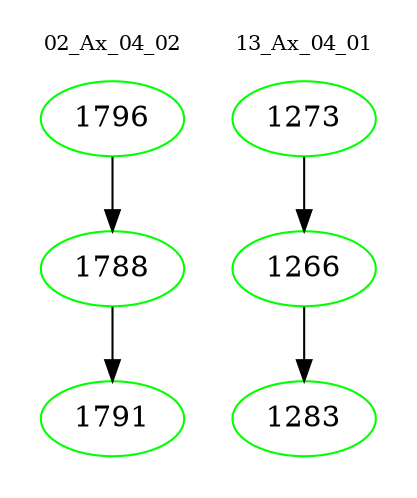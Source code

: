 digraph{
subgraph cluster_0 {
color = white
label = "02_Ax_04_02";
fontsize=10;
T0_1796 [label="1796", color="green"]
T0_1796 -> T0_1788 [color="black"]
T0_1788 [label="1788", color="green"]
T0_1788 -> T0_1791 [color="black"]
T0_1791 [label="1791", color="green"]
}
subgraph cluster_1 {
color = white
label = "13_Ax_04_01";
fontsize=10;
T1_1273 [label="1273", color="green"]
T1_1273 -> T1_1266 [color="black"]
T1_1266 [label="1266", color="green"]
T1_1266 -> T1_1283 [color="black"]
T1_1283 [label="1283", color="green"]
}
}
